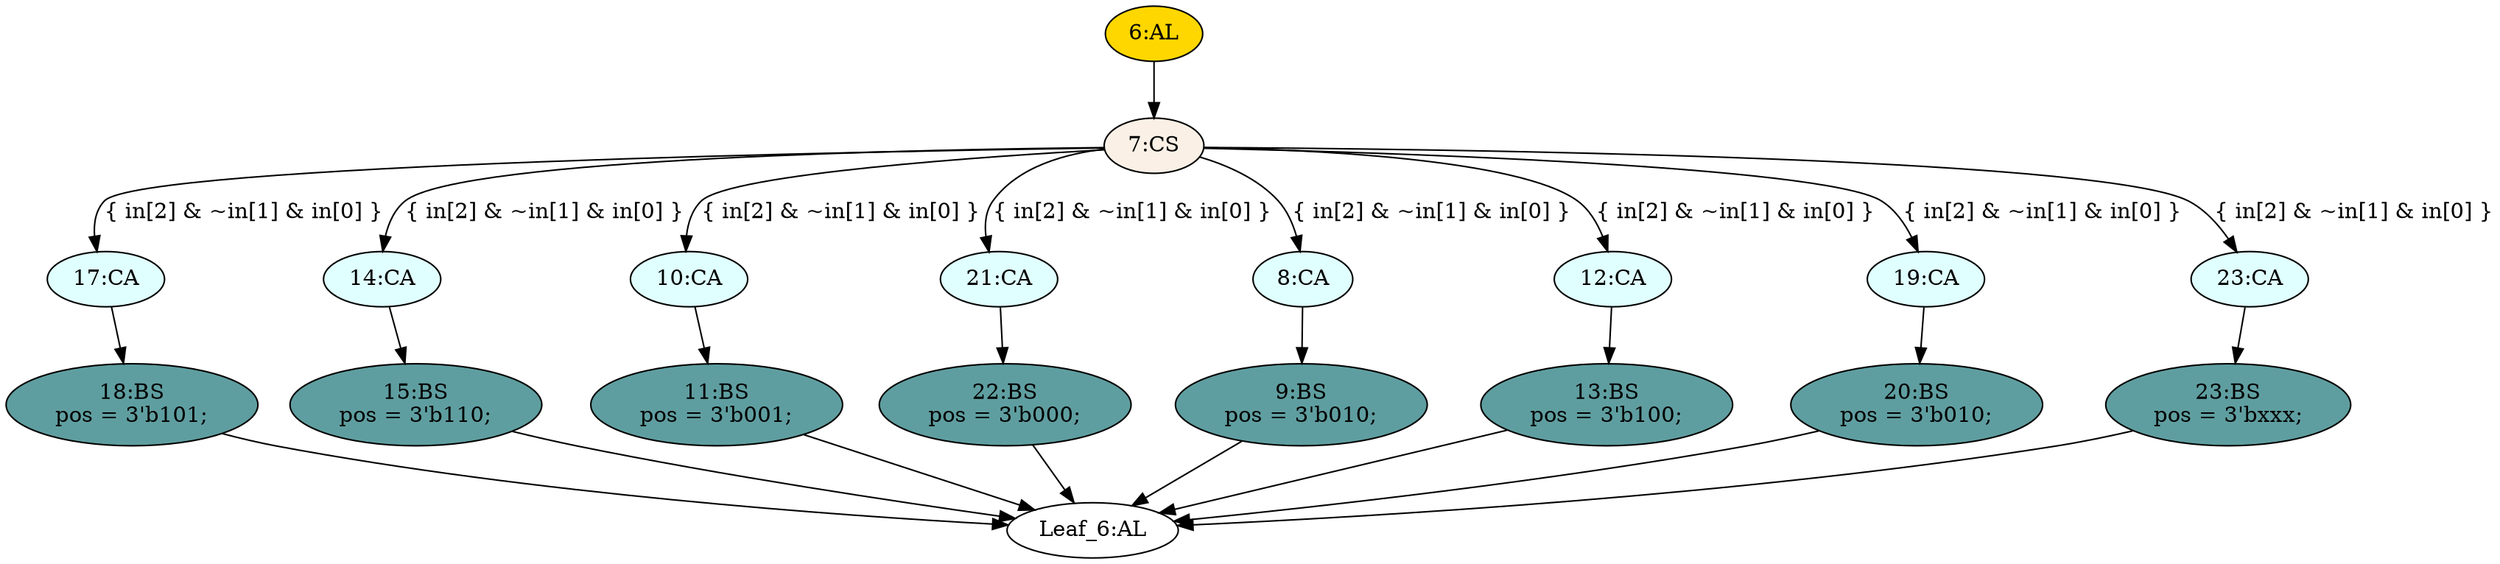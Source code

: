 strict digraph "compose( ,  )" {
	node [label="\N"];
	"17:CA"	[ast="<pyverilog.vparser.ast.Case object at 0x7fc092ca6b10>",
		fillcolor=lightcyan,
		label="17:CA",
		statements="[]",
		style=filled,
		typ=Case];
	"18:BS"	[ast="<pyverilog.vparser.ast.BlockingSubstitution object at 0x7fc092ca60d0>",
		fillcolor=cadetblue,
		label="18:BS
pos = 3'b101;",
		statements="[<pyverilog.vparser.ast.BlockingSubstitution object at 0x7fc092ca60d0>]",
		style=filled,
		typ=BlockingSubstitution];
	"17:CA" -> "18:BS"	[cond="[]",
		lineno=None];
	"7:CS"	[ast="<pyverilog.vparser.ast.CaseStatement object at 0x7fc092cc6190>",
		fillcolor=linen,
		label="7:CS",
		statements="[]",
		style=filled,
		typ=CaseStatement];
	"7:CS" -> "17:CA"	[cond="['in', 'in', 'in']",
		label="{ in[2] & ~in[1] & in[0] }",
		lineno=7];
	"14:CA"	[ast="<pyverilog.vparser.ast.Case object at 0x7fc092cbd510>",
		fillcolor=lightcyan,
		label="14:CA",
		statements="[]",
		style=filled,
		typ=Case];
	"7:CS" -> "14:CA"	[cond="['in', 'in', 'in']",
		label="{ in[2] & ~in[1] & in[0] }",
		lineno=7];
	"10:CA"	[ast="<pyverilog.vparser.ast.Case object at 0x7fc092c4eed0>",
		fillcolor=lightcyan,
		label="10:CA",
		statements="[]",
		style=filled,
		typ=Case];
	"7:CS" -> "10:CA"	[cond="['in', 'in', 'in']",
		label="{ in[2] & ~in[1] & in[0] }",
		lineno=7];
	"21:CA"	[ast="<pyverilog.vparser.ast.Case object at 0x7fc092d20210>",
		fillcolor=lightcyan,
		label="21:CA",
		statements="[]",
		style=filled,
		typ=Case];
	"7:CS" -> "21:CA"	[cond="['in', 'in', 'in']",
		label="{ in[2] & ~in[1] & in[0] }",
		lineno=7];
	"8:CA"	[ast="<pyverilog.vparser.ast.Case object at 0x7fc092ca3410>",
		fillcolor=lightcyan,
		label="8:CA",
		statements="[]",
		style=filled,
		typ=Case];
	"7:CS" -> "8:CA"	[cond="['in', 'in', 'in']",
		label="{ in[2] & ~in[1] & in[0] }",
		lineno=7];
	"12:CA"	[ast="<pyverilog.vparser.ast.Case object at 0x7fc092cb1190>",
		fillcolor=lightcyan,
		label="12:CA",
		statements="[]",
		style=filled,
		typ=Case];
	"7:CS" -> "12:CA"	[cond="['in', 'in', 'in']",
		label="{ in[2] & ~in[1] & in[0] }",
		lineno=7];
	"19:CA"	[ast="<pyverilog.vparser.ast.Case object at 0x7fc092ca6590>",
		fillcolor=lightcyan,
		label="19:CA",
		statements="[]",
		style=filled,
		typ=Case];
	"7:CS" -> "19:CA"	[cond="['in', 'in', 'in']",
		label="{ in[2] & ~in[1] & in[0] }",
		lineno=7];
	"23:CA"	[ast="<pyverilog.vparser.ast.Case object at 0x7fc092cc6550>",
		fillcolor=lightcyan,
		label="23:CA",
		statements="[]",
		style=filled,
		typ=Case];
	"7:CS" -> "23:CA"	[cond="['in', 'in', 'in']",
		label="{ in[2] & ~in[1] & in[0] }",
		lineno=7];
	"15:BS"	[ast="<pyverilog.vparser.ast.BlockingSubstitution object at 0x7fc092ca6790>",
		fillcolor=cadetblue,
		label="15:BS
pos = 3'b110;",
		statements="[<pyverilog.vparser.ast.BlockingSubstitution object at 0x7fc092ca6790>]",
		style=filled,
		typ=BlockingSubstitution];
	"14:CA" -> "15:BS"	[cond="[]",
		lineno=None];
	"Leaf_6:AL"	[def_var="['pos']",
		label="Leaf_6:AL"];
	"18:BS" -> "Leaf_6:AL"	[cond="[]",
		lineno=None];
	"6:AL"	[ast="<pyverilog.vparser.ast.Always object at 0x7fc092d35110>",
		clk_sens=False,
		fillcolor=gold,
		label="6:AL",
		sens="[]",
		statements="[]",
		style=filled,
		typ=Always,
		use_var="['in']"];
	"6:AL" -> "7:CS"	[cond="[]",
		lineno=None];
	"11:BS"	[ast="<pyverilog.vparser.ast.BlockingSubstitution object at 0x7fc092c4e510>",
		fillcolor=cadetblue,
		label="11:BS
pos = 3'b001;",
		statements="[<pyverilog.vparser.ast.BlockingSubstitution object at 0x7fc092c4e510>]",
		style=filled,
		typ=BlockingSubstitution];
	"11:BS" -> "Leaf_6:AL"	[cond="[]",
		lineno=None];
	"22:BS"	[ast="<pyverilog.vparser.ast.BlockingSubstitution object at 0x7fc092d208d0>",
		fillcolor=cadetblue,
		label="22:BS
pos = 3'b000;",
		statements="[<pyverilog.vparser.ast.BlockingSubstitution object at 0x7fc092d208d0>]",
		style=filled,
		typ=BlockingSubstitution];
	"22:BS" -> "Leaf_6:AL"	[cond="[]",
		lineno=None];
	"20:BS"	[ast="<pyverilog.vparser.ast.BlockingSubstitution object at 0x7fc092d20990>",
		fillcolor=cadetblue,
		label="20:BS
pos = 3'b010;",
		statements="[<pyverilog.vparser.ast.BlockingSubstitution object at 0x7fc092d20990>]",
		style=filled,
		typ=BlockingSubstitution];
	"20:BS" -> "Leaf_6:AL"	[cond="[]",
		lineno=None];
	"23:BS"	[ast="<pyverilog.vparser.ast.BlockingSubstitution object at 0x7fc092918510>",
		fillcolor=cadetblue,
		label="23:BS
pos = 3'bxxx;",
		statements="[<pyverilog.vparser.ast.BlockingSubstitution object at 0x7fc092918510>]",
		style=filled,
		typ=BlockingSubstitution];
	"23:BS" -> "Leaf_6:AL"	[cond="[]",
		lineno=None];
	"10:CA" -> "11:BS"	[cond="[]",
		lineno=None];
	"9:BS"	[ast="<pyverilog.vparser.ast.BlockingSubstitution object at 0x7fc092ca38d0>",
		fillcolor=cadetblue,
		label="9:BS
pos = 3'b010;",
		statements="[<pyverilog.vparser.ast.BlockingSubstitution object at 0x7fc092ca38d0>]",
		style=filled,
		typ=BlockingSubstitution];
	"9:BS" -> "Leaf_6:AL"	[cond="[]",
		lineno=None];
	"21:CA" -> "22:BS"	[cond="[]",
		lineno=None];
	"15:BS" -> "Leaf_6:AL"	[cond="[]",
		lineno=None];
	"8:CA" -> "9:BS"	[cond="[]",
		lineno=None];
	"13:BS"	[ast="<pyverilog.vparser.ast.BlockingSubstitution object at 0x7fc092cb1090>",
		fillcolor=cadetblue,
		label="13:BS
pos = 3'b100;",
		statements="[<pyverilog.vparser.ast.BlockingSubstitution object at 0x7fc092cb1090>]",
		style=filled,
		typ=BlockingSubstitution];
	"12:CA" -> "13:BS"	[cond="[]",
		lineno=None];
	"19:CA" -> "20:BS"	[cond="[]",
		lineno=None];
	"23:CA" -> "23:BS"	[cond="[]",
		lineno=None];
	"13:BS" -> "Leaf_6:AL"	[cond="[]",
		lineno=None];
}
